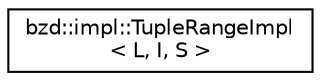 digraph "Graphical Class Hierarchy"
{
  edge [fontname="Helvetica",fontsize="10",labelfontname="Helvetica",labelfontsize="10"];
  node [fontname="Helvetica",fontsize="10",shape=record];
  rankdir="LR";
  Node0 [label="bzd::impl::TupleRangeImpl\l\< L, I, S \>",height=0.2,width=0.4,color="black", fillcolor="white", style="filled",URL="$structbzd_1_1impl_1_1TupleRangeImpl.html"];
}
